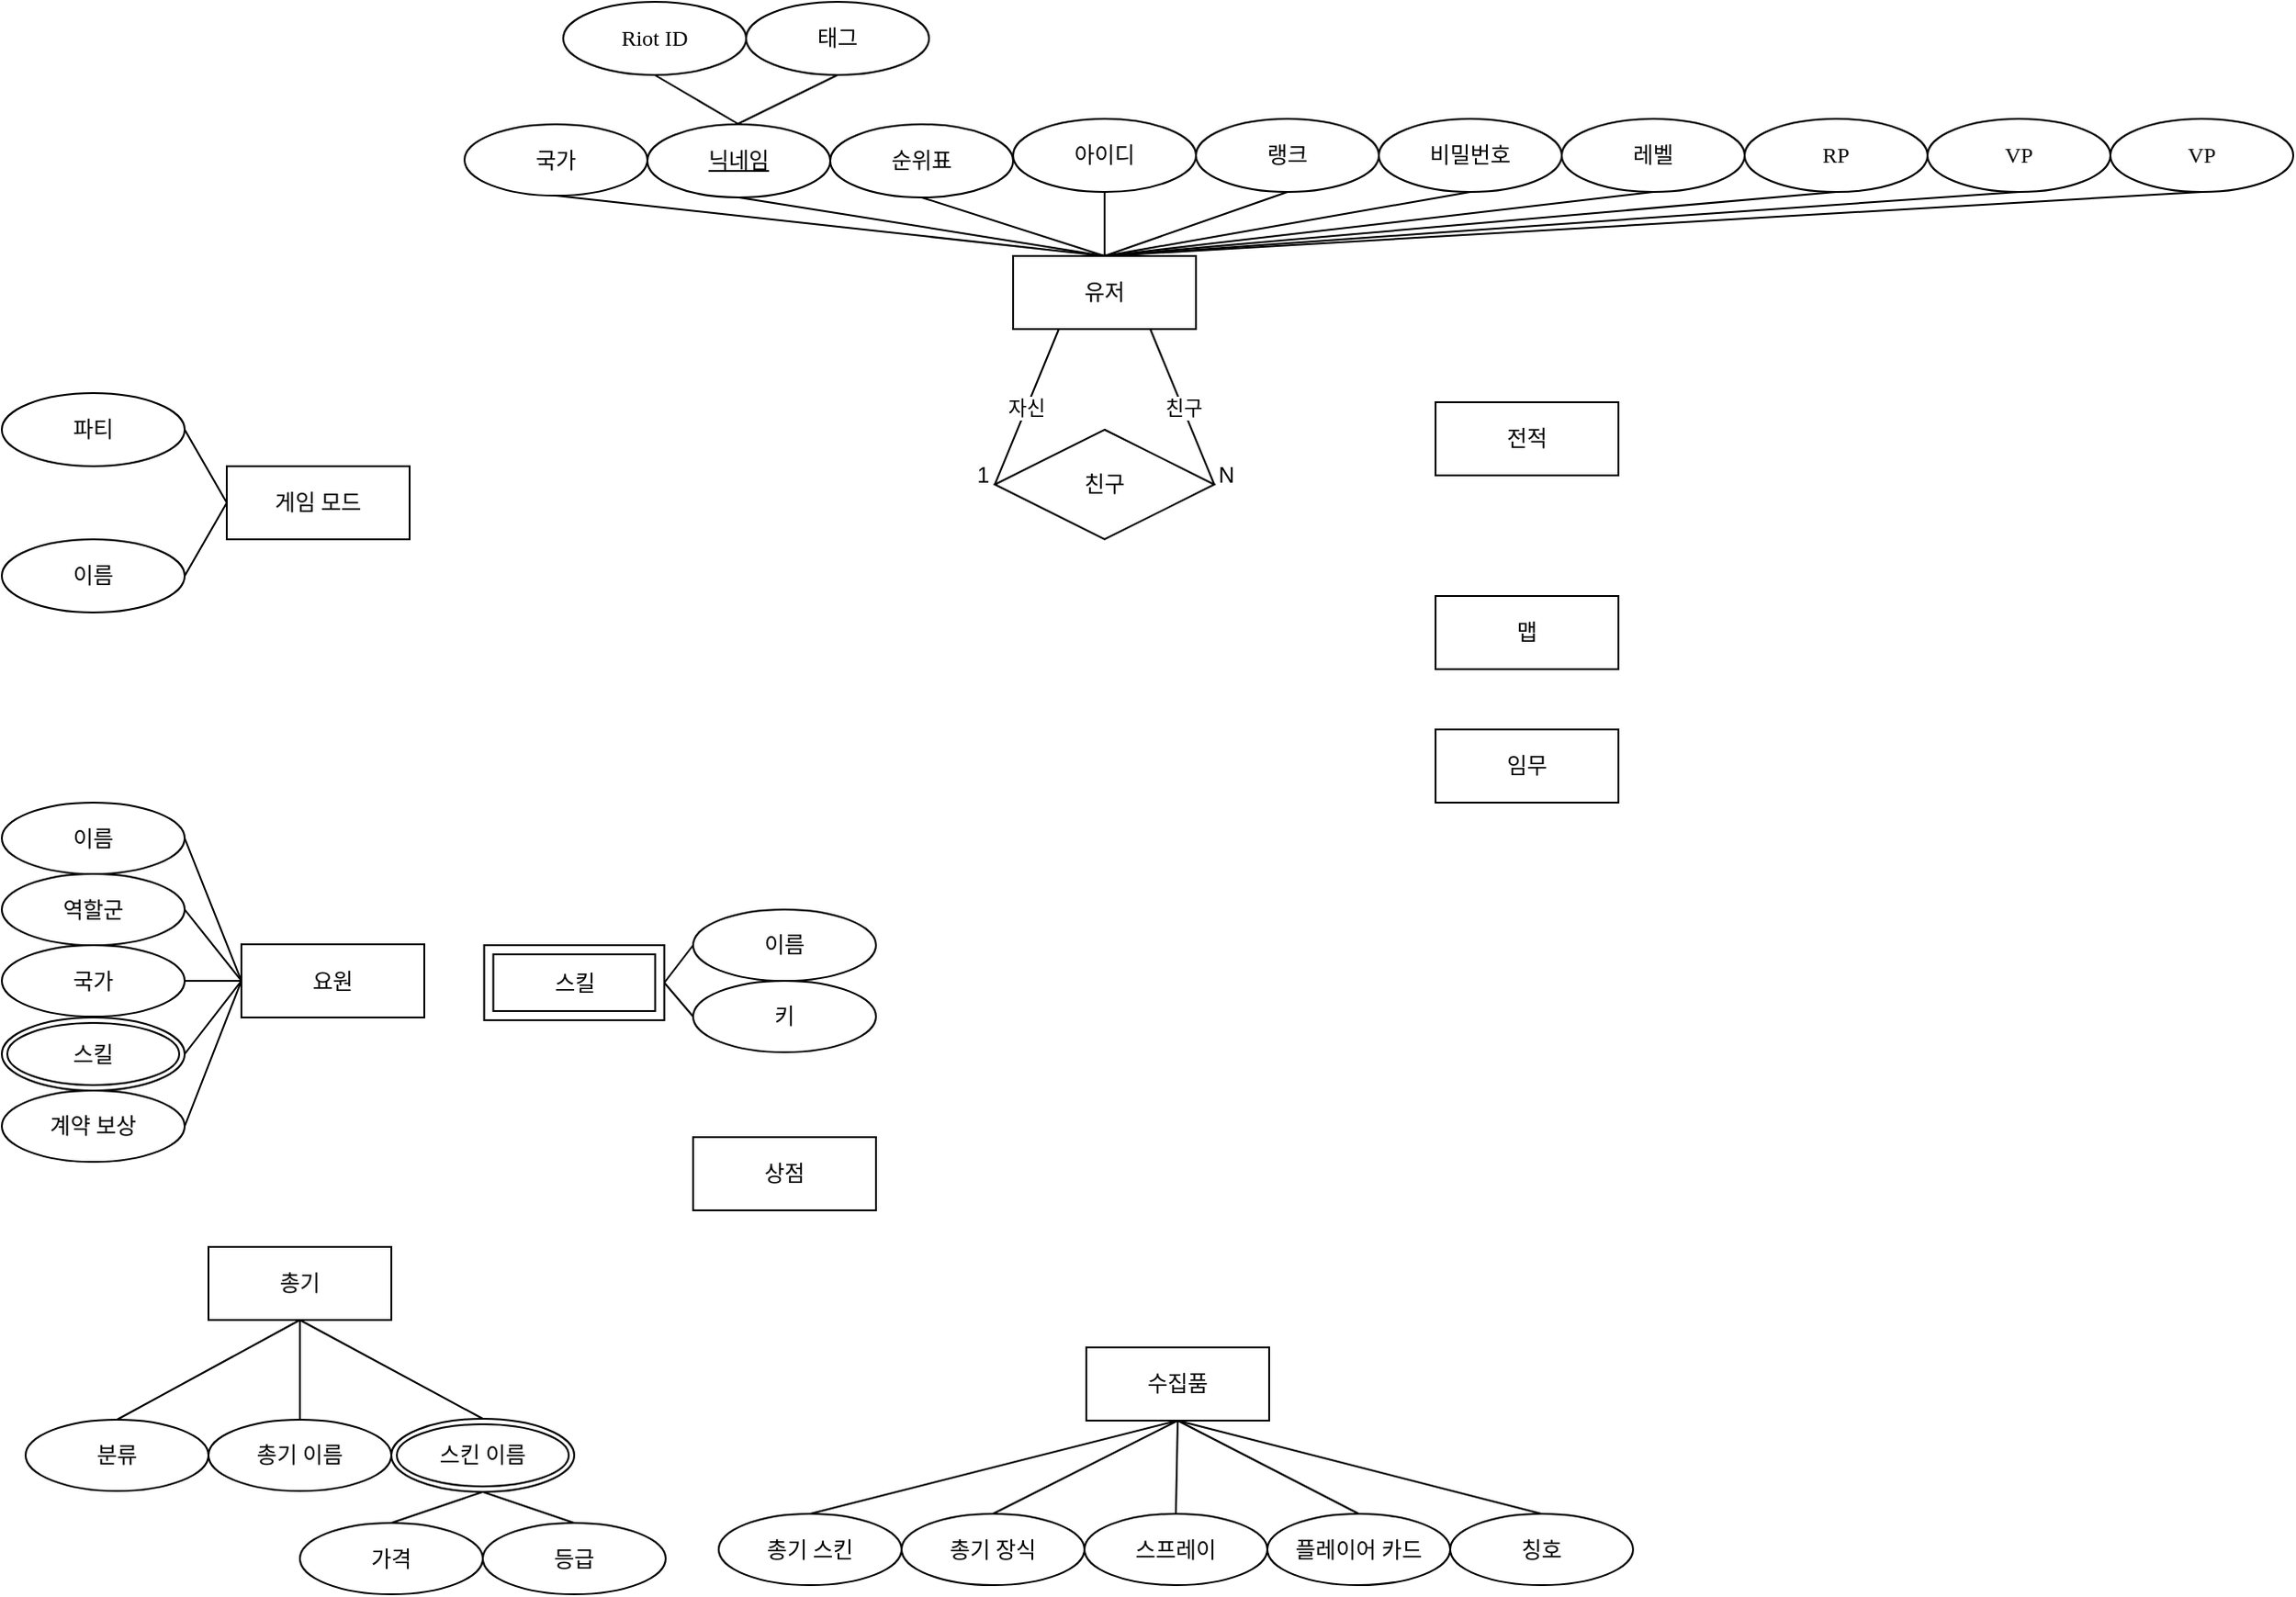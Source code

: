 <mxfile version="22.1.3" type="github">
  <diagram name="페이지-1" id="zk05ZA-Zpk7I3EBPABIb">
    <mxGraphModel dx="1535" dy="2260" grid="0" gridSize="10" guides="1" tooltips="1" connect="1" arrows="1" fold="1" page="0" pageScale="1" pageWidth="827" pageHeight="1169" math="0" shadow="0">
      <root>
        <mxCell id="0" />
        <mxCell id="1" parent="0" />
        <mxCell id="zfU9MCePH3HxPhG9rOXk-2" value="게임 모드" style="whiteSpace=wrap;html=1;align=center;fontFamily=Lucida Console;" parent="1" vertex="1">
          <mxGeometry x="-47" y="-95" width="100" height="40" as="geometry" />
        </mxCell>
        <mxCell id="zfU9MCePH3HxPhG9rOXk-5" value="유저" style="whiteSpace=wrap;html=1;align=center;fontFamily=Lucida Console;" parent="1" vertex="1">
          <mxGeometry x="383" y="-210" width="100" height="40" as="geometry" />
        </mxCell>
        <mxCell id="zfU9MCePH3HxPhG9rOXk-6" value="파티" style="ellipse;whiteSpace=wrap;html=1;align=center;fontFamily=Lucida Console;" parent="1" vertex="1">
          <mxGeometry x="-170" y="-135" width="100" height="40" as="geometry" />
        </mxCell>
        <mxCell id="zfU9MCePH3HxPhG9rOXk-7" value="이름" style="ellipse;whiteSpace=wrap;html=1;align=center;fontFamily=Lucida Console;" parent="1" vertex="1">
          <mxGeometry x="-170" y="-55" width="100" height="40" as="geometry" />
        </mxCell>
        <mxCell id="zfU9MCePH3HxPhG9rOXk-8" value="" style="endArrow=none;html=1;rounded=0;exitX=1;exitY=0.5;exitDx=0;exitDy=0;entryX=0;entryY=0.5;entryDx=0;entryDy=0;fontFamily=Lucida Console;" parent="1" source="zfU9MCePH3HxPhG9rOXk-7" target="zfU9MCePH3HxPhG9rOXk-2" edge="1">
          <mxGeometry relative="1" as="geometry">
            <mxPoint x="-39" y="19" as="sourcePoint" />
            <mxPoint x="-26" y="-34" as="targetPoint" />
          </mxGeometry>
        </mxCell>
        <mxCell id="zfU9MCePH3HxPhG9rOXk-9" value="" style="endArrow=none;html=1;rounded=0;entryX=0;entryY=0.5;entryDx=0;entryDy=0;exitX=1;exitY=0.5;exitDx=0;exitDy=0;fontFamily=Lucida Console;" parent="1" source="zfU9MCePH3HxPhG9rOXk-6" target="zfU9MCePH3HxPhG9rOXk-2" edge="1">
          <mxGeometry relative="1" as="geometry">
            <mxPoint x="-89" y="-62" as="sourcePoint" />
            <mxPoint x="-37" y="-65" as="targetPoint" />
          </mxGeometry>
        </mxCell>
        <mxCell id="zfU9MCePH3HxPhG9rOXk-11" value="아이디" style="ellipse;whiteSpace=wrap;html=1;align=center;fontFamily=Lucida Console;" parent="1" vertex="1">
          <mxGeometry x="383" y="-285" width="100" height="40" as="geometry" />
        </mxCell>
        <mxCell id="zfU9MCePH3HxPhG9rOXk-12" value="랭크" style="ellipse;whiteSpace=wrap;html=1;align=center;fontFamily=Lucida Console;" parent="1" vertex="1">
          <mxGeometry x="483" y="-285" width="100" height="40" as="geometry" />
        </mxCell>
        <mxCell id="zfU9MCePH3HxPhG9rOXk-13" value="비밀번호" style="ellipse;whiteSpace=wrap;html=1;align=center;fontFamily=Lucida Console;" parent="1" vertex="1">
          <mxGeometry x="583" y="-285" width="100" height="40" as="geometry" />
        </mxCell>
        <mxCell id="zfU9MCePH3HxPhG9rOXk-14" value="국가" style="ellipse;whiteSpace=wrap;html=1;align=center;fontFamily=Lucida Console;" parent="1" vertex="1">
          <mxGeometry x="83" y="-282" width="100" height="39" as="geometry" />
        </mxCell>
        <mxCell id="zfU9MCePH3HxPhG9rOXk-15" value="태그" style="ellipse;whiteSpace=wrap;html=1;align=center;fontFamily=Lucida Console;" parent="1" vertex="1">
          <mxGeometry x="237" y="-349" width="100" height="40" as="geometry" />
        </mxCell>
        <mxCell id="zfU9MCePH3HxPhG9rOXk-16" value="" style="endArrow=none;html=1;rounded=0;entryX=0.49;entryY=0;entryDx=0;entryDy=0;exitX=0.5;exitY=1;exitDx=0;exitDy=0;entryPerimeter=0;fontFamily=Lucida Console;" parent="1" source="zfU9MCePH3HxPhG9rOXk-15" target="zfU9MCePH3HxPhG9rOXk-37" edge="1">
          <mxGeometry relative="1" as="geometry">
            <mxPoint x="210" y="8" as="sourcePoint" />
            <mxPoint x="233" y="-271" as="targetPoint" />
          </mxGeometry>
        </mxCell>
        <mxCell id="zfU9MCePH3HxPhG9rOXk-17" value="" style="endArrow=none;html=1;rounded=0;entryX=0.5;entryY=0;entryDx=0;entryDy=0;exitX=0.5;exitY=1;exitDx=0;exitDy=0;fontFamily=Lucida Console;" parent="1" source="zfU9MCePH3HxPhG9rOXk-36" target="zfU9MCePH3HxPhG9rOXk-37" edge="1">
          <mxGeometry relative="1" as="geometry">
            <mxPoint x="273" y="-97" as="sourcePoint" />
            <mxPoint x="233" y="-271" as="targetPoint" />
          </mxGeometry>
        </mxCell>
        <mxCell id="zfU9MCePH3HxPhG9rOXk-18" value="" style="endArrow=none;html=1;rounded=0;entryX=0.5;entryY=0;entryDx=0;entryDy=0;exitX=0.5;exitY=1;exitDx=0;exitDy=0;fontFamily=Lucida Console;" parent="1" source="zfU9MCePH3HxPhG9rOXk-11" target="zfU9MCePH3HxPhG9rOXk-5" edge="1">
          <mxGeometry relative="1" as="geometry">
            <mxPoint x="251" y="-225" as="sourcePoint" />
            <mxPoint x="453" y="-190" as="targetPoint" />
          </mxGeometry>
        </mxCell>
        <mxCell id="zfU9MCePH3HxPhG9rOXk-19" value="" style="endArrow=none;html=1;rounded=0;entryX=0.5;entryY=1;entryDx=0;entryDy=0;exitX=0.5;exitY=0;exitDx=0;exitDy=0;fontFamily=Lucida Console;" parent="1" source="zfU9MCePH3HxPhG9rOXk-5" target="zfU9MCePH3HxPhG9rOXk-12" edge="1">
          <mxGeometry relative="1" as="geometry">
            <mxPoint x="261" y="-215" as="sourcePoint" />
            <mxPoint x="463" y="-180" as="targetPoint" />
          </mxGeometry>
        </mxCell>
        <mxCell id="zfU9MCePH3HxPhG9rOXk-20" value="" style="endArrow=none;html=1;rounded=0;entryX=0.5;entryY=1;entryDx=0;entryDy=0;exitX=0.5;exitY=0;exitDx=0;exitDy=0;fontFamily=Lucida Console;" parent="1" source="zfU9MCePH3HxPhG9rOXk-5" target="zfU9MCePH3HxPhG9rOXk-13" edge="1">
          <mxGeometry relative="1" as="geometry">
            <mxPoint x="443" y="-200" as="sourcePoint" />
            <mxPoint x="543" y="-235" as="targetPoint" />
          </mxGeometry>
        </mxCell>
        <mxCell id="zfU9MCePH3HxPhG9rOXk-21" value="" style="endArrow=none;html=1;rounded=0;entryX=0.5;entryY=1;entryDx=0;entryDy=0;exitX=0.5;exitY=0;exitDx=0;exitDy=0;fontFamily=Lucida Console;" parent="1" source="zfU9MCePH3HxPhG9rOXk-5" target="zfU9MCePH3HxPhG9rOXk-14" edge="1">
          <mxGeometry relative="1" as="geometry">
            <mxPoint x="443" y="-200" as="sourcePoint" />
            <mxPoint x="643" y="-235" as="targetPoint" />
          </mxGeometry>
        </mxCell>
        <mxCell id="zfU9MCePH3HxPhG9rOXk-22" value="순위표" style="ellipse;whiteSpace=wrap;html=1;align=center;fontFamily=Lucida Console;" parent="1" vertex="1">
          <mxGeometry x="283" y="-282" width="100" height="40" as="geometry" />
        </mxCell>
        <mxCell id="zfU9MCePH3HxPhG9rOXk-23" value="" style="endArrow=none;html=1;rounded=0;entryX=0.5;entryY=0;entryDx=0;entryDy=0;exitX=0.5;exitY=1;exitDx=0;exitDy=0;fontFamily=Lucida Console;" parent="1" source="zfU9MCePH3HxPhG9rOXk-22" target="zfU9MCePH3HxPhG9rOXk-5" edge="1">
          <mxGeometry relative="1" as="geometry">
            <mxPoint x="241" y="-235" as="sourcePoint" />
            <mxPoint x="443" y="-200" as="targetPoint" />
          </mxGeometry>
        </mxCell>
        <mxCell id="zfU9MCePH3HxPhG9rOXk-24" value="상점" style="whiteSpace=wrap;html=1;align=center;fontFamily=Lucida Console;" parent="1" vertex="1">
          <mxGeometry x="208" y="272" width="100" height="40" as="geometry" />
        </mxCell>
        <mxCell id="zfU9MCePH3HxPhG9rOXk-29" value="전적" style="whiteSpace=wrap;html=1;align=center;fontFamily=Lucida Console;" parent="1" vertex="1">
          <mxGeometry x="614" y="-130" width="100" height="40" as="geometry" />
        </mxCell>
        <mxCell id="zfU9MCePH3HxPhG9rOXk-31" value="맵" style="whiteSpace=wrap;html=1;align=center;fontFamily=Lucida Console;" parent="1" vertex="1">
          <mxGeometry x="614" y="-24" width="100" height="40" as="geometry" />
        </mxCell>
        <mxCell id="zfU9MCePH3HxPhG9rOXk-32" value="임무" style="whiteSpace=wrap;html=1;align=center;fontFamily=Lucida Console;" parent="1" vertex="1">
          <mxGeometry x="614" y="49" width="100" height="40" as="geometry" />
        </mxCell>
        <mxCell id="zfU9MCePH3HxPhG9rOXk-33" value="수집품" style="whiteSpace=wrap;html=1;align=center;fontFamily=Lucida Console;" parent="1" vertex="1">
          <mxGeometry x="423" y="387" width="100" height="40" as="geometry" />
        </mxCell>
        <mxCell id="zfU9MCePH3HxPhG9rOXk-36" value="Riot ID" style="ellipse;whiteSpace=wrap;html=1;align=center;fontFamily=Lucida Console;" parent="1" vertex="1">
          <mxGeometry x="137" y="-349" width="100" height="40" as="geometry" />
        </mxCell>
        <mxCell id="zfU9MCePH3HxPhG9rOXk-37" value="닉네임" style="ellipse;whiteSpace=wrap;html=1;align=center;fontFamily=Lucida Console;fontStyle=4" parent="1" vertex="1">
          <mxGeometry x="183" y="-282" width="100" height="40" as="geometry" />
        </mxCell>
        <mxCell id="zfU9MCePH3HxPhG9rOXk-38" value="" style="endArrow=none;html=1;rounded=0;entryX=0.5;entryY=0;entryDx=0;entryDy=0;exitX=0.5;exitY=1;exitDx=0;exitDy=0;fontFamily=Lucida Console;" parent="1" source="zfU9MCePH3HxPhG9rOXk-37" target="zfU9MCePH3HxPhG9rOXk-5" edge="1">
          <mxGeometry relative="1" as="geometry">
            <mxPoint x="246" y="-218" as="sourcePoint" />
            <mxPoint x="443" y="-200" as="targetPoint" />
          </mxGeometry>
        </mxCell>
        <mxCell id="zfU9MCePH3HxPhG9rOXk-51" value="총기 장식" style="ellipse;whiteSpace=wrap;html=1;align=center;fontFamily=Lucida Console;" parent="1" vertex="1">
          <mxGeometry x="322" y="478" width="100" height="39" as="geometry" />
        </mxCell>
        <mxCell id="zfU9MCePH3HxPhG9rOXk-53" value="스프레이" style="ellipse;whiteSpace=wrap;html=1;align=center;fontFamily=Lucida Console;" parent="1" vertex="1">
          <mxGeometry x="422" y="478" width="100" height="39" as="geometry" />
        </mxCell>
        <mxCell id="zfU9MCePH3HxPhG9rOXk-55" value="플레이어 카드" style="ellipse;whiteSpace=wrap;html=1;align=center;fontFamily=Lucida Console;" parent="1" vertex="1">
          <mxGeometry x="522" y="478" width="100" height="39" as="geometry" />
        </mxCell>
        <mxCell id="zfU9MCePH3HxPhG9rOXk-56" value="칭호" style="ellipse;whiteSpace=wrap;html=1;align=center;fontFamily=Lucida Console;" parent="1" vertex="1">
          <mxGeometry x="622" y="478" width="100" height="39" as="geometry" />
        </mxCell>
        <mxCell id="zfU9MCePH3HxPhG9rOXk-61" value="" style="endArrow=none;html=1;rounded=0;fontFamily=Lucida Console;exitX=0.5;exitY=0;exitDx=0;exitDy=0;entryX=0.5;entryY=1;entryDx=0;entryDy=0;" parent="1" source="zfU9MCePH3HxPhG9rOXk-51" target="zfU9MCePH3HxPhG9rOXk-33" edge="1">
          <mxGeometry relative="1" as="geometry">
            <mxPoint x="338" y="487" as="sourcePoint" />
            <mxPoint x="471" y="438" as="targetPoint" />
          </mxGeometry>
        </mxCell>
        <mxCell id="zfU9MCePH3HxPhG9rOXk-62" value="" style="endArrow=none;html=1;rounded=0;fontFamily=Lucida Console;exitX=0.5;exitY=0;exitDx=0;exitDy=0;entryX=0.5;entryY=1;entryDx=0;entryDy=0;" parent="1" source="zfU9MCePH3HxPhG9rOXk-53" target="zfU9MCePH3HxPhG9rOXk-33" edge="1">
          <mxGeometry relative="1" as="geometry">
            <mxPoint x="438" y="487" as="sourcePoint" />
            <mxPoint x="472" y="428" as="targetPoint" />
          </mxGeometry>
        </mxCell>
        <mxCell id="zfU9MCePH3HxPhG9rOXk-63" value="" style="endArrow=none;html=1;rounded=0;fontFamily=Lucida Console;exitX=0.5;exitY=0;exitDx=0;exitDy=0;entryX=0.5;entryY=1;entryDx=0;entryDy=0;" parent="1" source="zfU9MCePH3HxPhG9rOXk-55" target="zfU9MCePH3HxPhG9rOXk-33" edge="1">
          <mxGeometry relative="1" as="geometry">
            <mxPoint x="538" y="487" as="sourcePoint" />
            <mxPoint x="476" y="457" as="targetPoint" />
          </mxGeometry>
        </mxCell>
        <mxCell id="zfU9MCePH3HxPhG9rOXk-64" value="" style="endArrow=none;html=1;rounded=0;fontFamily=Lucida Console;exitX=0.5;exitY=0;exitDx=0;exitDy=0;entryX=0.5;entryY=1;entryDx=0;entryDy=0;" parent="1" source="zfU9MCePH3HxPhG9rOXk-56" target="zfU9MCePH3HxPhG9rOXk-33" edge="1">
          <mxGeometry relative="1" as="geometry">
            <mxPoint x="638" y="487" as="sourcePoint" />
            <mxPoint x="483" y="437" as="targetPoint" />
          </mxGeometry>
        </mxCell>
        <mxCell id="zfU9MCePH3HxPhG9rOXk-67" value="" style="endArrow=none;html=1;rounded=0;fontFamily=Lucida Console;exitX=0.5;exitY=0;exitDx=0;exitDy=0;entryX=0.5;entryY=1;entryDx=0;entryDy=0;" parent="1" source="zfU9MCePH3HxPhG9rOXk-71" target="zfU9MCePH3HxPhG9rOXk-93" edge="1">
          <mxGeometry relative="1" as="geometry">
            <mxPoint x="-56" y="426" as="sourcePoint" />
            <mxPoint x="-10" y="346" as="targetPoint" />
          </mxGeometry>
        </mxCell>
        <mxCell id="zfU9MCePH3HxPhG9rOXk-68" value="스킨 이름" style="ellipse;shape=doubleEllipse;margin=3;whiteSpace=wrap;html=1;align=center;fontFamily=Lucida Console;" parent="1" vertex="1">
          <mxGeometry x="43" y="426" width="100" height="40" as="geometry" />
        </mxCell>
        <mxCell id="zfU9MCePH3HxPhG9rOXk-69" value="" style="endArrow=none;html=1;rounded=0;fontFamily=Lucida Console;exitX=0.5;exitY=0;exitDx=0;exitDy=0;entryX=0.5;entryY=1;entryDx=0;entryDy=0;" parent="1" source="zfU9MCePH3HxPhG9rOXk-68" target="zfU9MCePH3HxPhG9rOXk-93" edge="1">
          <mxGeometry relative="1" as="geometry">
            <mxPoint x="-46" y="436" as="sourcePoint" />
            <mxPoint x="2" y="347" as="targetPoint" />
          </mxGeometry>
        </mxCell>
        <mxCell id="zfU9MCePH3HxPhG9rOXk-71" value="총기 이름" style="ellipse;whiteSpace=wrap;html=1;align=center;fontFamily=Lucida Console;" parent="1" vertex="1">
          <mxGeometry x="-57" y="426.5" width="100" height="39" as="geometry" />
        </mxCell>
        <mxCell id="zfU9MCePH3HxPhG9rOXk-73" value="등급" style="ellipse;whiteSpace=wrap;html=1;align=center;fontFamily=Lucida Console;" parent="1" vertex="1">
          <mxGeometry x="93" y="483" width="100" height="39" as="geometry" />
        </mxCell>
        <mxCell id="zfU9MCePH3HxPhG9rOXk-74" value="" style="endArrow=none;html=1;rounded=0;entryX=0.5;entryY=0;entryDx=0;entryDy=0;fontFamily=Lucida Console;exitX=0.5;exitY=1;exitDx=0;exitDy=0;" parent="1" source="zfU9MCePH3HxPhG9rOXk-68" target="zfU9MCePH3HxPhG9rOXk-73" edge="1">
          <mxGeometry relative="1" as="geometry">
            <mxPoint x="164" y="442" as="sourcePoint" />
            <mxPoint x="52" y="337" as="targetPoint" />
          </mxGeometry>
        </mxCell>
        <mxCell id="zfU9MCePH3HxPhG9rOXk-75" value="가격" style="ellipse;whiteSpace=wrap;html=1;align=center;fontFamily=Lucida Console;" parent="1" vertex="1">
          <mxGeometry x="-7" y="483" width="100" height="39" as="geometry" />
        </mxCell>
        <mxCell id="zfU9MCePH3HxPhG9rOXk-76" value="" style="endArrow=none;html=1;rounded=0;entryX=0.5;entryY=0;entryDx=0;entryDy=0;fontFamily=Lucida Console;exitX=0.5;exitY=1;exitDx=0;exitDy=0;" parent="1" source="zfU9MCePH3HxPhG9rOXk-68" target="zfU9MCePH3HxPhG9rOXk-75" edge="1">
          <mxGeometry relative="1" as="geometry">
            <mxPoint x="103" y="476" as="sourcePoint" />
            <mxPoint x="172" y="518" as="targetPoint" />
          </mxGeometry>
        </mxCell>
        <mxCell id="zfU9MCePH3HxPhG9rOXk-77" value="분류" style="ellipse;whiteSpace=wrap;html=1;align=center;fontFamily=Lucida Console;" parent="1" vertex="1">
          <mxGeometry x="-157" y="426.5" width="100" height="39" as="geometry" />
        </mxCell>
        <mxCell id="zfU9MCePH3HxPhG9rOXk-78" value="" style="endArrow=none;html=1;rounded=0;fontFamily=Lucida Console;exitX=0.5;exitY=0;exitDx=0;exitDy=0;entryX=0.5;entryY=1;entryDx=0;entryDy=0;" parent="1" source="zfU9MCePH3HxPhG9rOXk-77" target="zfU9MCePH3HxPhG9rOXk-93" edge="1">
          <mxGeometry relative="1" as="geometry">
            <mxPoint x="-46" y="437" as="sourcePoint" />
            <mxPoint x="-24" y="350" as="targetPoint" />
          </mxGeometry>
        </mxCell>
        <mxCell id="zfU9MCePH3HxPhG9rOXk-79" value="이름" style="ellipse;whiteSpace=wrap;html=1;align=center;fontFamily=Lucida Console;" parent="1" vertex="1">
          <mxGeometry x="-170" y="89" width="100" height="39" as="geometry" />
        </mxCell>
        <mxCell id="zfU9MCePH3HxPhG9rOXk-80" value="역할군" style="ellipse;whiteSpace=wrap;html=1;align=center;fontFamily=Lucida Console;" parent="1" vertex="1">
          <mxGeometry x="-170" y="128" width="100" height="39" as="geometry" />
        </mxCell>
        <mxCell id="zfU9MCePH3HxPhG9rOXk-82" value="국가" style="ellipse;whiteSpace=wrap;html=1;align=center;fontFamily=Lucida Console;" parent="1" vertex="1">
          <mxGeometry x="-170" y="167" width="100" height="39" as="geometry" />
        </mxCell>
        <mxCell id="zfU9MCePH3HxPhG9rOXk-84" value="계약 보상" style="ellipse;whiteSpace=wrap;html=1;align=center;fontFamily=Lucida Console;" parent="1" vertex="1">
          <mxGeometry x="-170" y="246.5" width="100" height="39" as="geometry" />
        </mxCell>
        <mxCell id="zfU9MCePH3HxPhG9rOXk-85" value="" style="endArrow=none;html=1;rounded=0;entryX=0;entryY=0.5;entryDx=0;entryDy=0;fontFamily=Lucida Console;exitX=1;exitY=0.5;exitDx=0;exitDy=0;" parent="1" source="zfU9MCePH3HxPhG9rOXk-79" target="zfU9MCePH3HxPhG9rOXk-91" edge="1">
          <mxGeometry relative="1" as="geometry">
            <mxPoint x="21" y="178.5" as="sourcePoint" />
            <mxPoint x="-39.0" y="188" as="targetPoint" />
          </mxGeometry>
        </mxCell>
        <mxCell id="zfU9MCePH3HxPhG9rOXk-86" value="" style="endArrow=none;html=1;rounded=0;entryX=0;entryY=0.5;entryDx=0;entryDy=0;fontFamily=Lucida Console;exitX=1;exitY=0.5;exitDx=0;exitDy=0;" parent="1" source="zfU9MCePH3HxPhG9rOXk-80" target="zfU9MCePH3HxPhG9rOXk-91" edge="1">
          <mxGeometry relative="1" as="geometry">
            <mxPoint x="-59" y="148.5" as="sourcePoint" />
            <mxPoint x="-39.0" y="188" as="targetPoint" />
          </mxGeometry>
        </mxCell>
        <mxCell id="zfU9MCePH3HxPhG9rOXk-87" value="" style="endArrow=none;html=1;rounded=0;entryX=0;entryY=0.5;entryDx=0;entryDy=0;fontFamily=Lucida Console;exitX=1;exitY=0.5;exitDx=0;exitDy=0;" parent="1" source="zfU9MCePH3HxPhG9rOXk-82" target="zfU9MCePH3HxPhG9rOXk-91" edge="1">
          <mxGeometry relative="1" as="geometry">
            <mxPoint x="-59" y="187.5" as="sourcePoint" />
            <mxPoint x="-39.0" y="188" as="targetPoint" />
          </mxGeometry>
        </mxCell>
        <mxCell id="zfU9MCePH3HxPhG9rOXk-88" value="" style="endArrow=none;html=1;rounded=0;entryX=0;entryY=0.5;entryDx=0;entryDy=0;fontFamily=Lucida Console;exitX=1;exitY=0.5;exitDx=0;exitDy=0;" parent="1" source="zfU9MCePH3HxPhG9rOXk-101" target="zfU9MCePH3HxPhG9rOXk-91" edge="1">
          <mxGeometry relative="1" as="geometry">
            <mxPoint x="-70.0" y="228.5" as="sourcePoint" />
            <mxPoint x="-39.0" y="188" as="targetPoint" />
          </mxGeometry>
        </mxCell>
        <mxCell id="zfU9MCePH3HxPhG9rOXk-89" value="" style="endArrow=none;html=1;rounded=0;entryX=0;entryY=0.5;entryDx=0;entryDy=0;fontFamily=Lucida Console;exitX=1;exitY=0.5;exitDx=0;exitDy=0;" parent="1" source="zfU9MCePH3HxPhG9rOXk-84" target="zfU9MCePH3HxPhG9rOXk-91" edge="1">
          <mxGeometry relative="1" as="geometry">
            <mxPoint x="-59" y="268.5" as="sourcePoint" />
            <mxPoint x="-39.0" y="188" as="targetPoint" />
          </mxGeometry>
        </mxCell>
        <mxCell id="zfU9MCePH3HxPhG9rOXk-91" value="요원" style="whiteSpace=wrap;html=1;align=center;fontFamily=Lucida Console;" parent="1" vertex="1">
          <mxGeometry x="-39" y="166.5" width="100" height="40" as="geometry" />
        </mxCell>
        <mxCell id="zfU9MCePH3HxPhG9rOXk-93" value="총기" style="whiteSpace=wrap;html=1;align=center;fontFamily=Lucida Console;" parent="1" vertex="1">
          <mxGeometry x="-57" y="332" width="100" height="40" as="geometry" />
        </mxCell>
        <mxCell id="zfU9MCePH3HxPhG9rOXk-94" value="총기 스킨" style="ellipse;whiteSpace=wrap;html=1;align=center;fontFamily=Lucida Console;" parent="1" vertex="1">
          <mxGeometry x="222" y="478" width="100" height="39" as="geometry" />
        </mxCell>
        <mxCell id="zfU9MCePH3HxPhG9rOXk-95" value="" style="endArrow=none;html=1;rounded=0;fontFamily=Lucida Console;exitX=0.5;exitY=0;exitDx=0;exitDy=0;entryX=0.5;entryY=1;entryDx=0;entryDy=0;" parent="1" source="zfU9MCePH3HxPhG9rOXk-94" target="zfU9MCePH3HxPhG9rOXk-33" edge="1">
          <mxGeometry relative="1" as="geometry">
            <mxPoint x="382" y="488" as="sourcePoint" />
            <mxPoint x="358" y="423" as="targetPoint" />
          </mxGeometry>
        </mxCell>
        <mxCell id="zfU9MCePH3HxPhG9rOXk-97" value="이름" style="ellipse;whiteSpace=wrap;html=1;align=center;fontFamily=Lucida Console;" parent="1" vertex="1">
          <mxGeometry x="208" y="147.5" width="100" height="39" as="geometry" />
        </mxCell>
        <mxCell id="zfU9MCePH3HxPhG9rOXk-98" value="" style="endArrow=none;html=1;rounded=0;exitX=0;exitY=0.5;exitDx=0;exitDy=0;entryX=1;entryY=0.5;entryDx=0;entryDy=0;fontFamily=Lucida Console;" parent="1" source="zfU9MCePH3HxPhG9rOXk-97" target="Xdp_IgrIVRiHIG9fT5Yi-2" edge="1">
          <mxGeometry relative="1" as="geometry">
            <mxPoint x="-74" y="-25" as="sourcePoint" />
            <mxPoint x="189" y="186" as="targetPoint" />
          </mxGeometry>
        </mxCell>
        <mxCell id="zfU9MCePH3HxPhG9rOXk-99" value="키" style="ellipse;whiteSpace=wrap;html=1;align=center;fontFamily=Lucida Console;" parent="1" vertex="1">
          <mxGeometry x="208" y="186.5" width="100" height="39" as="geometry" />
        </mxCell>
        <mxCell id="zfU9MCePH3HxPhG9rOXk-100" value="" style="endArrow=none;html=1;rounded=0;exitX=0;exitY=0.5;exitDx=0;exitDy=0;entryX=1;entryY=0.5;entryDx=0;entryDy=0;fontFamily=Lucida Console;" parent="1" source="zfU9MCePH3HxPhG9rOXk-99" target="Xdp_IgrIVRiHIG9fT5Yi-2" edge="1">
          <mxGeometry relative="1" as="geometry">
            <mxPoint x="220" y="148" as="sourcePoint" />
            <mxPoint x="189" y="186" as="targetPoint" />
          </mxGeometry>
        </mxCell>
        <mxCell id="zfU9MCePH3HxPhG9rOXk-101" value="스킬" style="ellipse;shape=doubleEllipse;margin=3;whiteSpace=wrap;html=1;align=center;fontFamily=Lucida Console;" parent="1" vertex="1">
          <mxGeometry x="-170" y="206.5" width="100" height="40" as="geometry" />
        </mxCell>
        <mxCell id="zfU9MCePH3HxPhG9rOXk-102" value="레벨" style="ellipse;whiteSpace=wrap;html=1;align=center;fontFamily=Lucida Console;" parent="1" vertex="1">
          <mxGeometry x="683" y="-285" width="100" height="40" as="geometry" />
        </mxCell>
        <mxCell id="zfU9MCePH3HxPhG9rOXk-103" value="" style="endArrow=none;html=1;rounded=0;entryX=0.5;entryY=1;entryDx=0;entryDy=0;exitX=0.5;exitY=0;exitDx=0;exitDy=0;fontFamily=Lucida Console;" parent="1" source="zfU9MCePH3HxPhG9rOXk-5" target="zfU9MCePH3HxPhG9rOXk-102" edge="1">
          <mxGeometry relative="1" as="geometry">
            <mxPoint x="443" y="-200" as="sourcePoint" />
            <mxPoint x="743" y="-235" as="targetPoint" />
          </mxGeometry>
        </mxCell>
        <mxCell id="Xdp_IgrIVRiHIG9fT5Yi-2" value="스킬" style="shape=ext;margin=3;double=1;whiteSpace=wrap;html=1;align=center;fontFamily=Lucida Console;" vertex="1" parent="1">
          <mxGeometry x="93.75" y="167" width="98.5" height="41" as="geometry" />
        </mxCell>
        <mxCell id="Xdp_IgrIVRiHIG9fT5Yi-5" value="친구" style="shape=rhombus;perimeter=rhombusPerimeter;whiteSpace=wrap;html=1;align=center;fontFamily=Lucida Console;" vertex="1" parent="1">
          <mxGeometry x="373" y="-115" width="120" height="60" as="geometry" />
        </mxCell>
        <mxCell id="Xdp_IgrIVRiHIG9fT5Yi-6" value="자신" style="endArrow=none;html=1;rounded=0;entryX=0;entryY=0.5;entryDx=0;entryDy=0;exitX=0.25;exitY=1;exitDx=0;exitDy=0;" edge="1" parent="1" source="zfU9MCePH3HxPhG9rOXk-5" target="Xdp_IgrIVRiHIG9fT5Yi-5">
          <mxGeometry relative="1" as="geometry">
            <mxPoint x="189" y="-178" as="sourcePoint" />
            <mxPoint x="349" y="-178" as="targetPoint" />
          </mxGeometry>
        </mxCell>
        <mxCell id="Xdp_IgrIVRiHIG9fT5Yi-7" value="1" style="resizable=0;html=1;whiteSpace=wrap;align=right;verticalAlign=bottom;" connectable="0" vertex="1" parent="Xdp_IgrIVRiHIG9fT5Yi-6">
          <mxGeometry x="1" relative="1" as="geometry">
            <mxPoint x="-1" y="3" as="offset" />
          </mxGeometry>
        </mxCell>
        <mxCell id="Xdp_IgrIVRiHIG9fT5Yi-8" value="친구" style="endArrow=none;html=1;rounded=0;exitX=0.75;exitY=1;exitDx=0;exitDy=0;entryX=1;entryY=0.5;entryDx=0;entryDy=0;" edge="1" parent="1" source="zfU9MCePH3HxPhG9rOXk-5" target="Xdp_IgrIVRiHIG9fT5Yi-5">
          <mxGeometry relative="1" as="geometry">
            <mxPoint x="187" y="-125" as="sourcePoint" />
            <mxPoint x="347" y="-125" as="targetPoint" />
          </mxGeometry>
        </mxCell>
        <mxCell id="Xdp_IgrIVRiHIG9fT5Yi-9" value="N" style="resizable=0;html=1;whiteSpace=wrap;align=right;verticalAlign=bottom;" connectable="0" vertex="1" parent="Xdp_IgrIVRiHIG9fT5Yi-8">
          <mxGeometry x="1" relative="1" as="geometry">
            <mxPoint x="12" y="3" as="offset" />
          </mxGeometry>
        </mxCell>
        <mxCell id="Xdp_IgrIVRiHIG9fT5Yi-10" value="RP" style="ellipse;whiteSpace=wrap;html=1;align=center;fontFamily=Lucida Console;" vertex="1" parent="1">
          <mxGeometry x="783" y="-285" width="100" height="40" as="geometry" />
        </mxCell>
        <mxCell id="Xdp_IgrIVRiHIG9fT5Yi-11" value="VP" style="ellipse;whiteSpace=wrap;html=1;align=center;fontFamily=Lucida Console;" vertex="1" parent="1">
          <mxGeometry x="883" y="-285" width="100" height="40" as="geometry" />
        </mxCell>
        <mxCell id="Xdp_IgrIVRiHIG9fT5Yi-12" value="VP" style="ellipse;whiteSpace=wrap;html=1;align=center;fontFamily=Lucida Console;" vertex="1" parent="1">
          <mxGeometry x="983" y="-285" width="100" height="40" as="geometry" />
        </mxCell>
        <mxCell id="Xdp_IgrIVRiHIG9fT5Yi-13" value="" style="endArrow=none;html=1;rounded=0;entryX=0.5;entryY=1;entryDx=0;entryDy=0;fontFamily=Lucida Console;exitX=0.5;exitY=0;exitDx=0;exitDy=0;" edge="1" parent="1" source="zfU9MCePH3HxPhG9rOXk-5" target="Xdp_IgrIVRiHIG9fT5Yi-10">
          <mxGeometry relative="1" as="geometry">
            <mxPoint x="559" y="-182" as="sourcePoint" />
            <mxPoint x="743" y="-235" as="targetPoint" />
          </mxGeometry>
        </mxCell>
        <mxCell id="Xdp_IgrIVRiHIG9fT5Yi-14" value="" style="endArrow=none;html=1;rounded=0;entryX=0.5;entryY=1;entryDx=0;entryDy=0;fontFamily=Lucida Console;exitX=0.5;exitY=0;exitDx=0;exitDy=0;" edge="1" parent="1" source="zfU9MCePH3HxPhG9rOXk-5" target="Xdp_IgrIVRiHIG9fT5Yi-11">
          <mxGeometry relative="1" as="geometry">
            <mxPoint x="443" y="-200" as="sourcePoint" />
            <mxPoint x="843" y="-235" as="targetPoint" />
          </mxGeometry>
        </mxCell>
        <mxCell id="Xdp_IgrIVRiHIG9fT5Yi-15" value="" style="endArrow=none;html=1;rounded=0;entryX=0.5;entryY=1;entryDx=0;entryDy=0;fontFamily=Lucida Console;exitX=0.5;exitY=0;exitDx=0;exitDy=0;" edge="1" parent="1" source="zfU9MCePH3HxPhG9rOXk-5" target="Xdp_IgrIVRiHIG9fT5Yi-12">
          <mxGeometry relative="1" as="geometry">
            <mxPoint x="443" y="-200" as="sourcePoint" />
            <mxPoint x="943" y="-235" as="targetPoint" />
          </mxGeometry>
        </mxCell>
      </root>
    </mxGraphModel>
  </diagram>
</mxfile>
